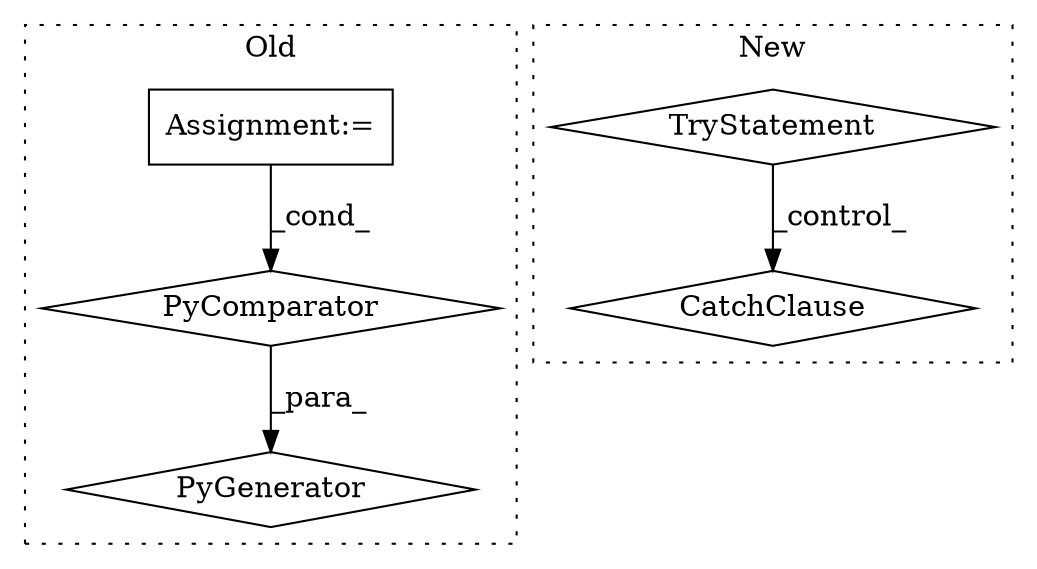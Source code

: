 digraph G {
subgraph cluster0 {
1 [label="PyGenerator" a="107" s="10273" l="120" shape="diamond"];
3 [label="PyComparator" a="113" s="10359" l="28" shape="diamond"];
5 [label="Assignment:=" a="7" s="10359" l="28" shape="box"];
label = "Old";
style="dotted";
}
subgraph cluster1 {
2 [label="CatchClause" a="12" s="10599,10640" l="15,2" shape="diamond"];
4 [label="TryStatement" a="54" s="10533" l="4" shape="diamond"];
label = "New";
style="dotted";
}
3 -> 1 [label="_para_"];
4 -> 2 [label="_control_"];
5 -> 3 [label="_cond_"];
}